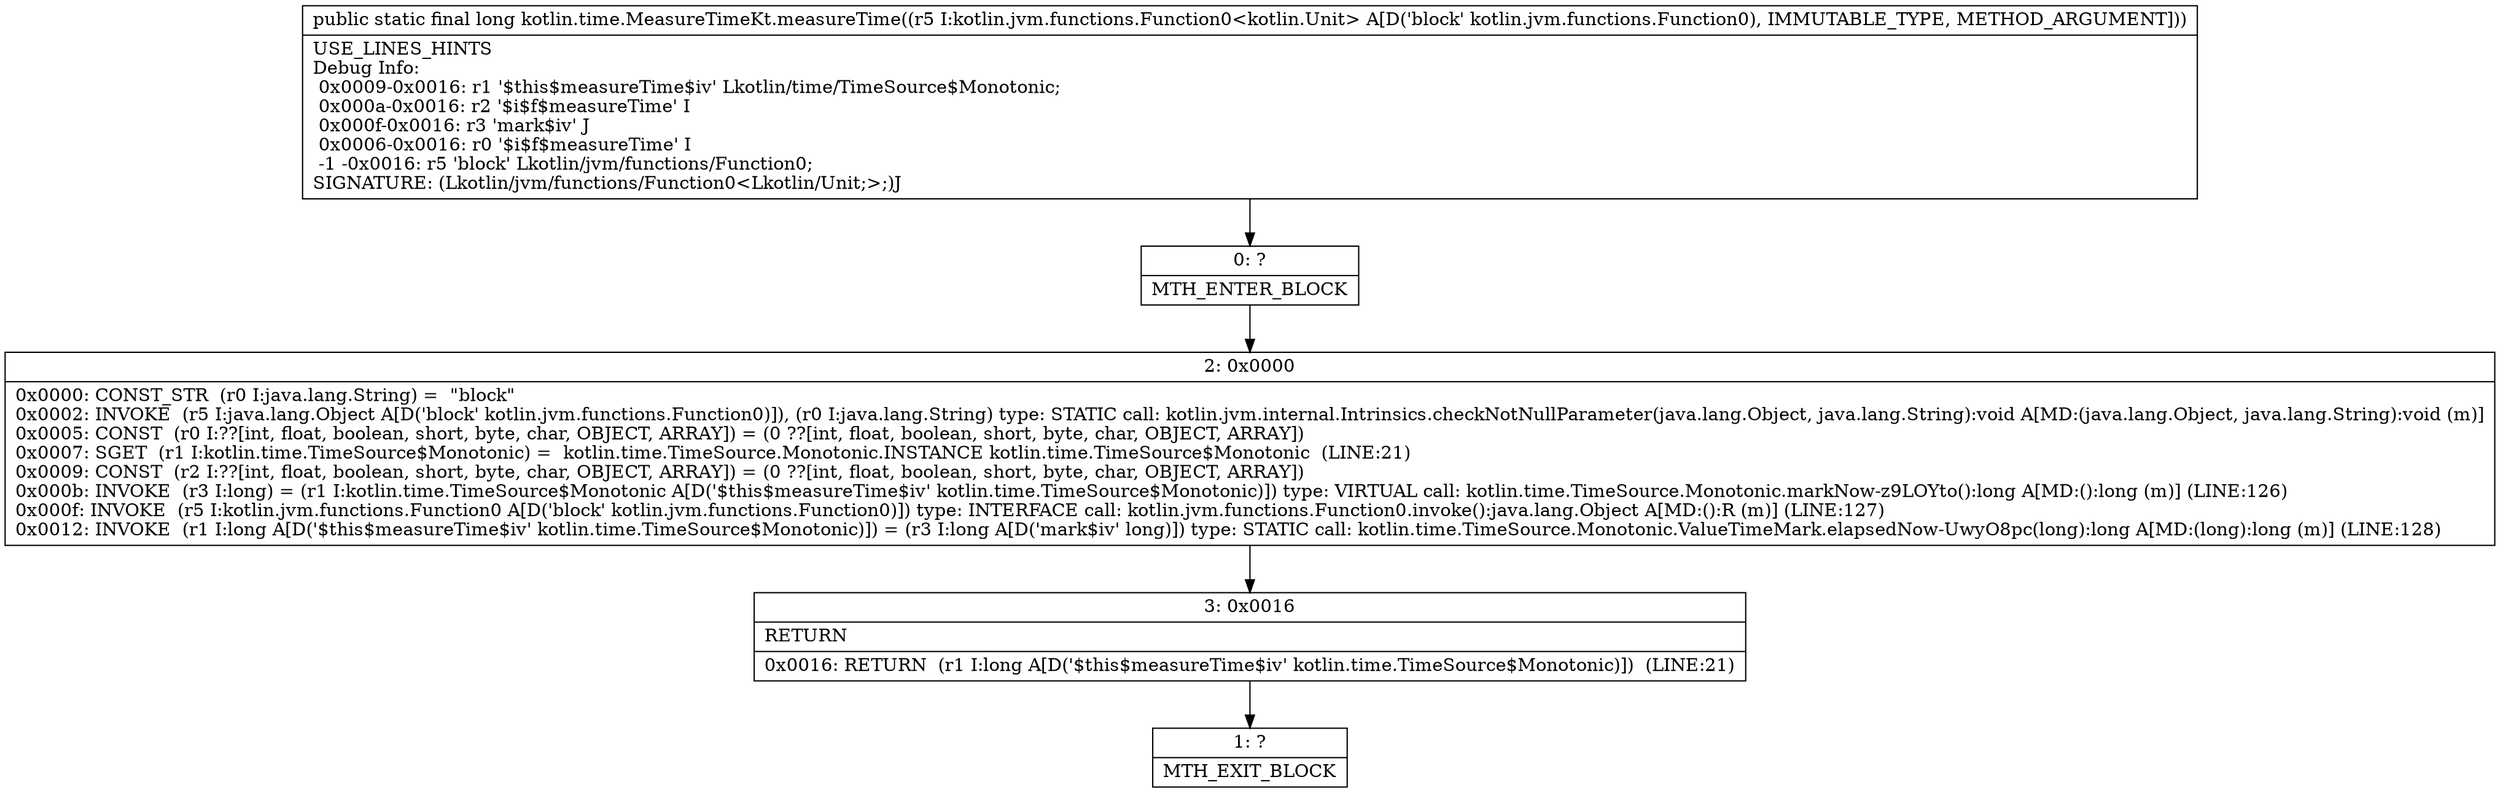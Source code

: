 digraph "CFG forkotlin.time.MeasureTimeKt.measureTime(Lkotlin\/jvm\/functions\/Function0;)J" {
Node_0 [shape=record,label="{0\:\ ?|MTH_ENTER_BLOCK\l}"];
Node_2 [shape=record,label="{2\:\ 0x0000|0x0000: CONST_STR  (r0 I:java.lang.String) =  \"block\" \l0x0002: INVOKE  (r5 I:java.lang.Object A[D('block' kotlin.jvm.functions.Function0)]), (r0 I:java.lang.String) type: STATIC call: kotlin.jvm.internal.Intrinsics.checkNotNullParameter(java.lang.Object, java.lang.String):void A[MD:(java.lang.Object, java.lang.String):void (m)]\l0x0005: CONST  (r0 I:??[int, float, boolean, short, byte, char, OBJECT, ARRAY]) = (0 ??[int, float, boolean, short, byte, char, OBJECT, ARRAY]) \l0x0007: SGET  (r1 I:kotlin.time.TimeSource$Monotonic) =  kotlin.time.TimeSource.Monotonic.INSTANCE kotlin.time.TimeSource$Monotonic  (LINE:21)\l0x0009: CONST  (r2 I:??[int, float, boolean, short, byte, char, OBJECT, ARRAY]) = (0 ??[int, float, boolean, short, byte, char, OBJECT, ARRAY]) \l0x000b: INVOKE  (r3 I:long) = (r1 I:kotlin.time.TimeSource$Monotonic A[D('$this$measureTime$iv' kotlin.time.TimeSource$Monotonic)]) type: VIRTUAL call: kotlin.time.TimeSource.Monotonic.markNow\-z9LOYto():long A[MD:():long (m)] (LINE:126)\l0x000f: INVOKE  (r5 I:kotlin.jvm.functions.Function0 A[D('block' kotlin.jvm.functions.Function0)]) type: INTERFACE call: kotlin.jvm.functions.Function0.invoke():java.lang.Object A[MD:():R (m)] (LINE:127)\l0x0012: INVOKE  (r1 I:long A[D('$this$measureTime$iv' kotlin.time.TimeSource$Monotonic)]) = (r3 I:long A[D('mark$iv' long)]) type: STATIC call: kotlin.time.TimeSource.Monotonic.ValueTimeMark.elapsedNow\-UwyO8pc(long):long A[MD:(long):long (m)] (LINE:128)\l}"];
Node_3 [shape=record,label="{3\:\ 0x0016|RETURN\l|0x0016: RETURN  (r1 I:long A[D('$this$measureTime$iv' kotlin.time.TimeSource$Monotonic)])  (LINE:21)\l}"];
Node_1 [shape=record,label="{1\:\ ?|MTH_EXIT_BLOCK\l}"];
MethodNode[shape=record,label="{public static final long kotlin.time.MeasureTimeKt.measureTime((r5 I:kotlin.jvm.functions.Function0\<kotlin.Unit\> A[D('block' kotlin.jvm.functions.Function0), IMMUTABLE_TYPE, METHOD_ARGUMENT]))  | USE_LINES_HINTS\lDebug Info:\l  0x0009\-0x0016: r1 '$this$measureTime$iv' Lkotlin\/time\/TimeSource$Monotonic;\l  0x000a\-0x0016: r2 '$i$f$measureTime' I\l  0x000f\-0x0016: r3 'mark$iv' J\l  0x0006\-0x0016: r0 '$i$f$measureTime' I\l  \-1 \-0x0016: r5 'block' Lkotlin\/jvm\/functions\/Function0;\lSIGNATURE: (Lkotlin\/jvm\/functions\/Function0\<Lkotlin\/Unit;\>;)J\l}"];
MethodNode -> Node_0;Node_0 -> Node_2;
Node_2 -> Node_3;
Node_3 -> Node_1;
}

